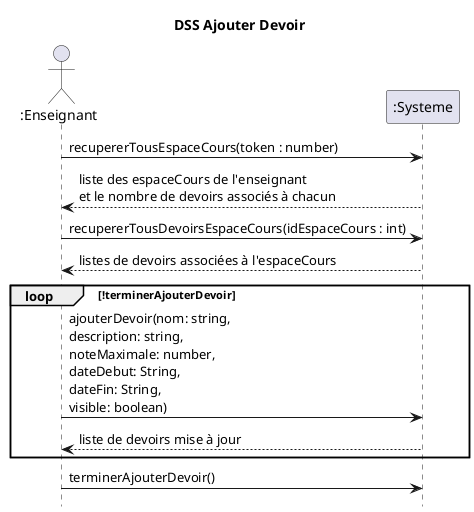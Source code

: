 @startuml DSS_Ajouter_Devoir
title DSS Ajouter Devoir
hide footbox
actor ":Enseignant" as professeur
participant ":Systeme" as systeme

professeur ->  systeme : recupererTousEspaceCours(token : number)
professeur <-- systeme : liste des espaceCours de l'enseignant\net le nombre de devoirs associés à chacun
professeur -> systeme : recupererTousDevoirsEspaceCours(idEspaceCours : int)
professeur <-- systeme : listes de devoirs associées à l'espaceCours
loop !terminerAjouterDevoir
professeur -> systeme : ajouterDevoir(nom: string, \ndescription: string, \nnoteMaximale: number, \ndateDebut: String, \ndateFin: String, \nvisible: boolean)
systeme --> professeur : liste de devoirs mise à jour
end
professeur -> systeme : terminerAjouterDevoir()
@enduml
